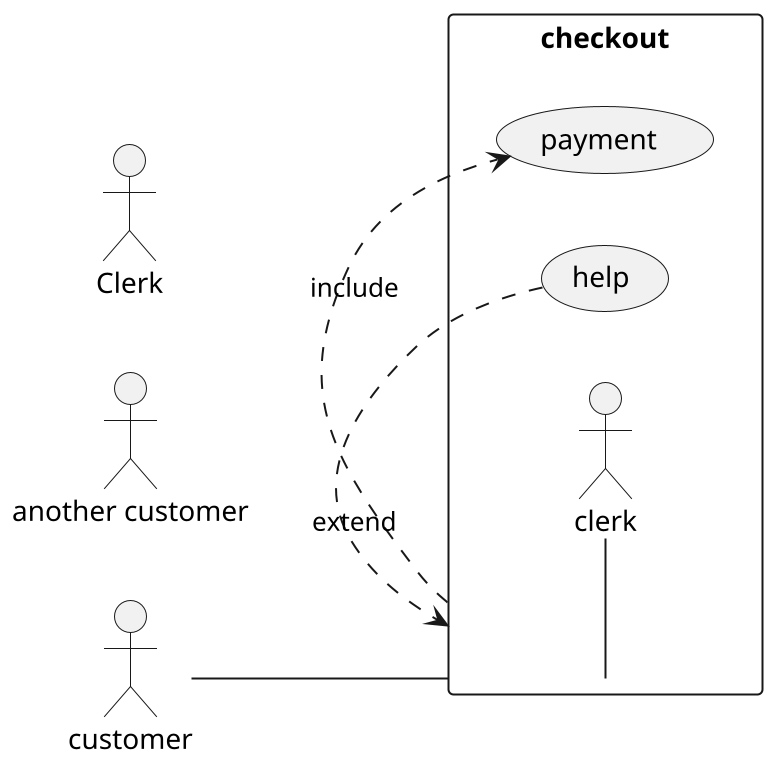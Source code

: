 @startuml
scale 2
left to right direction
skinparam PackageStyle rect
actor customer
actor "another customer" as au 
actor Clerk
rectangle checkout {
    customer -- (checkout)
    (checkout) .> (payment):include
    (help).> (checkout): extend
    (checkout)-- clerk
}
@enduml